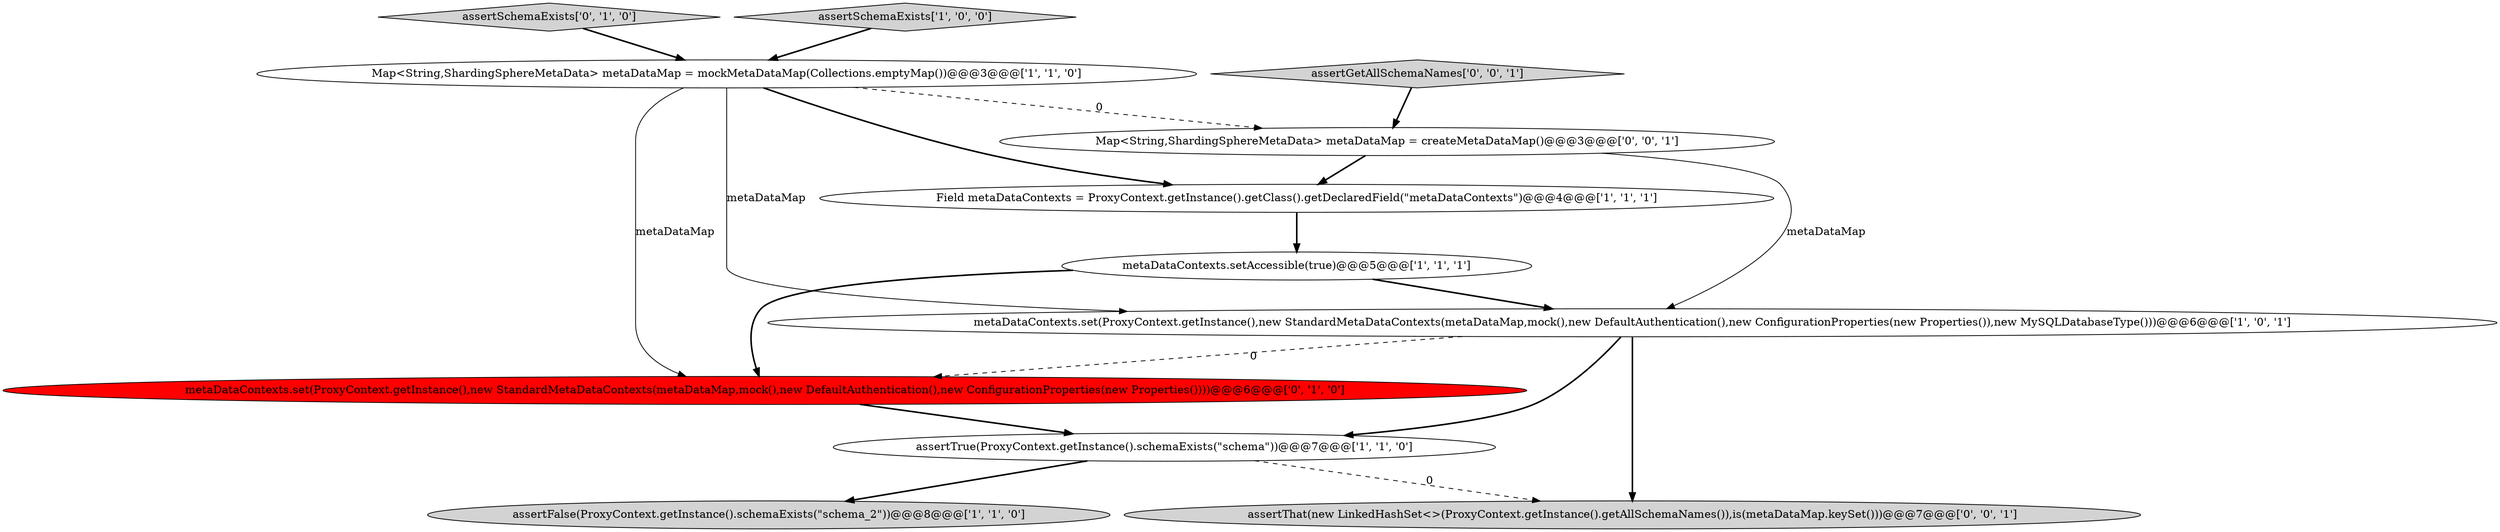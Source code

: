digraph {
8 [style = filled, label = "metaDataContexts.set(ProxyContext.getInstance(),new StandardMetaDataContexts(metaDataMap,mock(),new DefaultAuthentication(),new ConfigurationProperties(new Properties())))@@@6@@@['0', '1', '0']", fillcolor = red, shape = ellipse image = "AAA1AAABBB2BBB"];
6 [style = filled, label = "assertFalse(ProxyContext.getInstance().schemaExists(\"schema_2\"))@@@8@@@['1', '1', '0']", fillcolor = lightgray, shape = ellipse image = "AAA0AAABBB1BBB"];
10 [style = filled, label = "assertGetAllSchemaNames['0', '0', '1']", fillcolor = lightgray, shape = diamond image = "AAA0AAABBB3BBB"];
7 [style = filled, label = "assertSchemaExists['0', '1', '0']", fillcolor = lightgray, shape = diamond image = "AAA0AAABBB2BBB"];
4 [style = filled, label = "assertTrue(ProxyContext.getInstance().schemaExists(\"schema\"))@@@7@@@['1', '1', '0']", fillcolor = white, shape = ellipse image = "AAA0AAABBB1BBB"];
1 [style = filled, label = "Map<String,ShardingSphereMetaData> metaDataMap = mockMetaDataMap(Collections.emptyMap())@@@3@@@['1', '1', '0']", fillcolor = white, shape = ellipse image = "AAA0AAABBB1BBB"];
2 [style = filled, label = "Field metaDataContexts = ProxyContext.getInstance().getClass().getDeclaredField(\"metaDataContexts\")@@@4@@@['1', '1', '1']", fillcolor = white, shape = ellipse image = "AAA0AAABBB1BBB"];
9 [style = filled, label = "assertThat(new LinkedHashSet<>(ProxyContext.getInstance().getAllSchemaNames()),is(metaDataMap.keySet()))@@@7@@@['0', '0', '1']", fillcolor = lightgray, shape = ellipse image = "AAA0AAABBB3BBB"];
11 [style = filled, label = "Map<String,ShardingSphereMetaData> metaDataMap = createMetaDataMap()@@@3@@@['0', '0', '1']", fillcolor = white, shape = ellipse image = "AAA0AAABBB3BBB"];
0 [style = filled, label = "metaDataContexts.set(ProxyContext.getInstance(),new StandardMetaDataContexts(metaDataMap,mock(),new DefaultAuthentication(),new ConfigurationProperties(new Properties()),new MySQLDatabaseType()))@@@6@@@['1', '0', '1']", fillcolor = white, shape = ellipse image = "AAA0AAABBB1BBB"];
3 [style = filled, label = "metaDataContexts.setAccessible(true)@@@5@@@['1', '1', '1']", fillcolor = white, shape = ellipse image = "AAA0AAABBB1BBB"];
5 [style = filled, label = "assertSchemaExists['1', '0', '0']", fillcolor = lightgray, shape = diamond image = "AAA0AAABBB1BBB"];
0->8 [style = dashed, label="0"];
5->1 [style = bold, label=""];
4->9 [style = dashed, label="0"];
1->2 [style = bold, label=""];
0->9 [style = bold, label=""];
7->1 [style = bold, label=""];
8->4 [style = bold, label=""];
0->4 [style = bold, label=""];
4->6 [style = bold, label=""];
1->8 [style = solid, label="metaDataMap"];
1->11 [style = dashed, label="0"];
3->8 [style = bold, label=""];
11->2 [style = bold, label=""];
11->0 [style = solid, label="metaDataMap"];
3->0 [style = bold, label=""];
2->3 [style = bold, label=""];
1->0 [style = solid, label="metaDataMap"];
10->11 [style = bold, label=""];
}
